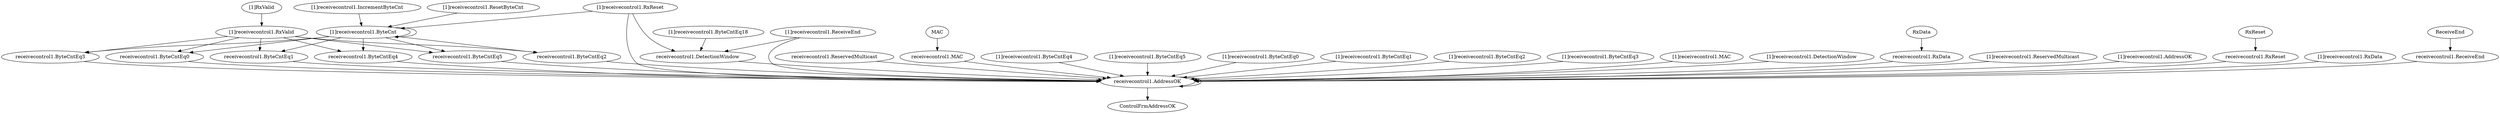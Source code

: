 digraph "" {
	"receivecontrol1.ByteCntEq4"	 [complexity=2,
		importance=0.112699040334,
		rank=0.0563495201668];
	"receivecontrol1.AddressOK"	 [complexity=30,
		importance=0.213323147404,
		rank=0.00711077158013];
	"receivecontrol1.ByteCntEq4" -> "receivecontrol1.AddressOK";
	"receivecontrol1.ByteCntEq5"	 [complexity=2,
		importance=0.076275288333,
		rank=0.0381376441665];
	"receivecontrol1.ByteCntEq5" -> "receivecontrol1.AddressOK";
	"receivecontrol1.ByteCntEq2"	 [complexity=2,
		importance=0.185546544334,
		rank=0.0927732721672];
	"receivecontrol1.ByteCntEq2" -> "receivecontrol1.AddressOK";
	"receivecontrol1.ByteCntEq3"	 [complexity=2,
		importance=0.149122792334,
		rank=0.074561396167];
	"receivecontrol1.ByteCntEq3" -> "receivecontrol1.AddressOK";
	"receivecontrol1.ByteCntEq0"	 [complexity=2,
		importance=0.258394048335,
		rank=0.129197024168];
	"receivecontrol1.ByteCntEq0" -> "receivecontrol1.AddressOK";
	"receivecontrol1.ByteCntEq1"	 [complexity=2,
		importance=0.221970296335,
		rank=0.110985148167];
	"receivecontrol1.ByteCntEq1" -> "receivecontrol1.AddressOK";
	ControlFrmAddressOK	 [complexity=0,
		importance=0.005219364599,
		rank=0.0];
	"[1]receivecontrol1.ByteCnt"	 [complexity=7,
		importance=0.239086946737,
		rank=0.0341552781053];
	"[1]receivecontrol1.ByteCnt" -> "receivecontrol1.ByteCntEq4";
	"[1]receivecontrol1.ByteCnt" -> "receivecontrol1.ByteCntEq5";
	"[1]receivecontrol1.ByteCnt" -> "receivecontrol1.ByteCntEq2";
	"[1]receivecontrol1.ByteCnt" -> "receivecontrol1.ByteCntEq3";
	"[1]receivecontrol1.ByteCnt" -> "receivecontrol1.ByteCntEq0";
	"[1]receivecontrol1.ByteCnt" -> "receivecontrol1.ByteCntEq1";
	"[1]receivecontrol1.ByteCnt" -> "[1]receivecontrol1.ByteCnt";
	"receivecontrol1.ReservedMulticast"	 [complexity=35,
		importance=0.221532690148,
		rank=0.00632950543281];
	"receivecontrol1.ReservedMulticast" -> "receivecontrol1.AddressOK";
	"receivecontrol1.MAC"	 [complexity=35,
		importance=0.222031070983,
		rank=0.00634374488523];
	"receivecontrol1.MAC" -> "receivecontrol1.AddressOK";
	"[1]receivecontrol1.ByteCntEq4"	 [complexity=32,
		importance=0.643397226543,
		rank=0.0201061633295];
	"[1]receivecontrol1.ByteCntEq4" -> "receivecontrol1.AddressOK";
	"[1]receivecontrol1.ByteCntEq5"	 [complexity=32,
		importance=0.43007407914,
		rank=0.0134398149731];
	"[1]receivecontrol1.ByteCntEq5" -> "receivecontrol1.AddressOK";
	"[1]receivecontrol1.ByteCntEq0"	 [complexity=32,
		importance=1.49668981616,
		rank=0.046771556755];
	"[1]receivecontrol1.ByteCntEq0" -> "receivecontrol1.AddressOK";
	"[1]receivecontrol1.ByteCntEq1"	 [complexity=32,
		importance=1.28336666875,
		rank=0.0401052083986];
	"[1]receivecontrol1.ByteCntEq1" -> "receivecontrol1.AddressOK";
	"[1]receivecontrol1.ByteCntEq2"	 [complexity=32,
		importance=1.07004352135,
		rank=0.0334388600422];
	"[1]receivecontrol1.ByteCntEq2" -> "receivecontrol1.AddressOK";
	"[1]receivecontrol1.ByteCntEq3"	 [complexity=32,
		importance=0.856720373947,
		rank=0.0267725116858];
	"[1]receivecontrol1.ByteCntEq3" -> "receivecontrol1.AddressOK";
	"[1]receivecontrol1.MAC"	 [complexity=65,
		importance=1.2834274434,
		rank=0.0197450375908];
	"[1]receivecontrol1.MAC" -> "receivecontrol1.AddressOK";
	"[1]receivecontrol1.DetectionWindow"	 [complexity=42,
		importance=5.76387168004,
		rank=0.137235040001];
	"[1]receivecontrol1.DetectionWindow" -> "receivecontrol1.AddressOK";
	"receivecontrol1.RxData"	 [complexity=65,
		importance=2.35103994209,
		rank=0.0361698452629];
	"receivecontrol1.RxData" -> "receivecontrol1.AddressOK";
	"receivecontrol1.DetectionWindow"	 [complexity=42,
		importance=5.76387168004,
		rank=0.137235040001];
	"receivecontrol1.DetectionWindow" -> "receivecontrol1.AddressOK";
	"[1]receivecontrol1.ReservedMulticast"	 [complexity=65,
		importance=1.28292906257,
		rank=0.0197373701934];
	"[1]receivecontrol1.ReservedMulticast" -> "receivecontrol1.AddressOK";
	"[1]receivecontrol1.RxValid"	 [complexity=5,
		importance=0.226455616985,
		rank=0.0452911233969];
	"[1]receivecontrol1.RxValid" -> "receivecontrol1.ByteCntEq4";
	"[1]receivecontrol1.RxValid" -> "receivecontrol1.ByteCntEq5";
	"[1]receivecontrol1.RxValid" -> "receivecontrol1.ByteCntEq2";
	"[1]receivecontrol1.RxValid" -> "receivecontrol1.ByteCntEq3";
	"[1]receivecontrol1.RxValid" -> "receivecontrol1.ByteCntEq0";
	"[1]receivecontrol1.RxValid" -> "receivecontrol1.ByteCntEq1";
	"[1]receivecontrol1.AddressOK"	 [complexity=60,
		importance=1.09782012442,
		rank=0.0182970020737];
	"[1]receivecontrol1.AddressOK" -> "receivecontrol1.AddressOK";
	"receivecontrol1.RxReset"	 [complexity=1,
		importance=0.295875336653,
		rank=0.295875336653];
	"receivecontrol1.RxReset" -> "receivecontrol1.AddressOK";
	"receivecontrol1.AddressOK" -> ControlFrmAddressOK;
	"receivecontrol1.AddressOK" -> "receivecontrol1.AddressOK";
	RxReset	 [complexity=1,
		importance=0.298865514799,
		rank=0.298865514799];
	RxReset -> "receivecontrol1.RxReset";
	"[1]receivecontrol1.ReceiveEnd"	 [complexity=43,
		importance=5.76835700069,
		rank=0.134147837225];
	"[1]receivecontrol1.ReceiveEnd" -> "receivecontrol1.DetectionWindow";
	"[1]receivecontrol1.ReceiveEnd" -> "receivecontrol1.AddressOK";
	"[1]receivecontrol1.ByteCntEq18"	 [complexity=43,
		importance=11.5312229806,
		rank=0.268167976293];
	"[1]receivecontrol1.ByteCntEq18" -> "receivecontrol1.DetectionWindow";
	"[1]receivecontrol1.RxData"	 [complexity=65,
		importance=2.35103994209,
		rank=0.0361698452629];
	"[1]receivecontrol1.RxData" -> "receivecontrol1.AddressOK";
	"[1]receivecontrol1.IncrementByteCnt"	 [complexity=6,
		importance=0.237221711715,
		rank=0.0395369519524];
	"[1]receivecontrol1.IncrementByteCnt" -> "[1]receivecontrol1.ByteCnt";
	RxData	 [complexity=65,
		importance=2.35403012024,
		rank=0.0362158480036];
	RxData -> "receivecontrol1.RxData";
	"[1]receivecontrol1.ResetByteCnt"	 [complexity=6,
		importance=0.464608108918,
		rank=0.0774346848197];
	"[1]receivecontrol1.ResetByteCnt" -> "[1]receivecontrol1.ByteCnt";
	"[1]RxValid"	 [complexity=5,
		importance=0.22944579513,
		rank=0.0458891590261];
	"[1]RxValid" -> "[1]receivecontrol1.RxValid";
	ReceiveEnd	 [complexity=31,
		importance=0.220798646199,
		rank=0.00712253697417];
	"receivecontrol1.ReceiveEnd"	 [complexity=31,
		importance=0.217808468053,
		rank=0.00702607961463];
	ReceiveEnd -> "receivecontrol1.ReceiveEnd";
	MAC	 [complexity=35,
		importance=0.225021249129,
		rank=0.00642917854654];
	MAC -> "receivecontrol1.MAC";
	"receivecontrol1.ReceiveEnd" -> "receivecontrol1.AddressOK";
	"[1]receivecontrol1.RxReset"	 [complexity=43,
		importance=17.2961003608,
		rank=0.402234892111];
	"[1]receivecontrol1.RxReset" -> "[1]receivecontrol1.ByteCnt";
	"[1]receivecontrol1.RxReset" -> "receivecontrol1.DetectionWindow";
	"[1]receivecontrol1.RxReset" -> "receivecontrol1.AddressOK";
}
